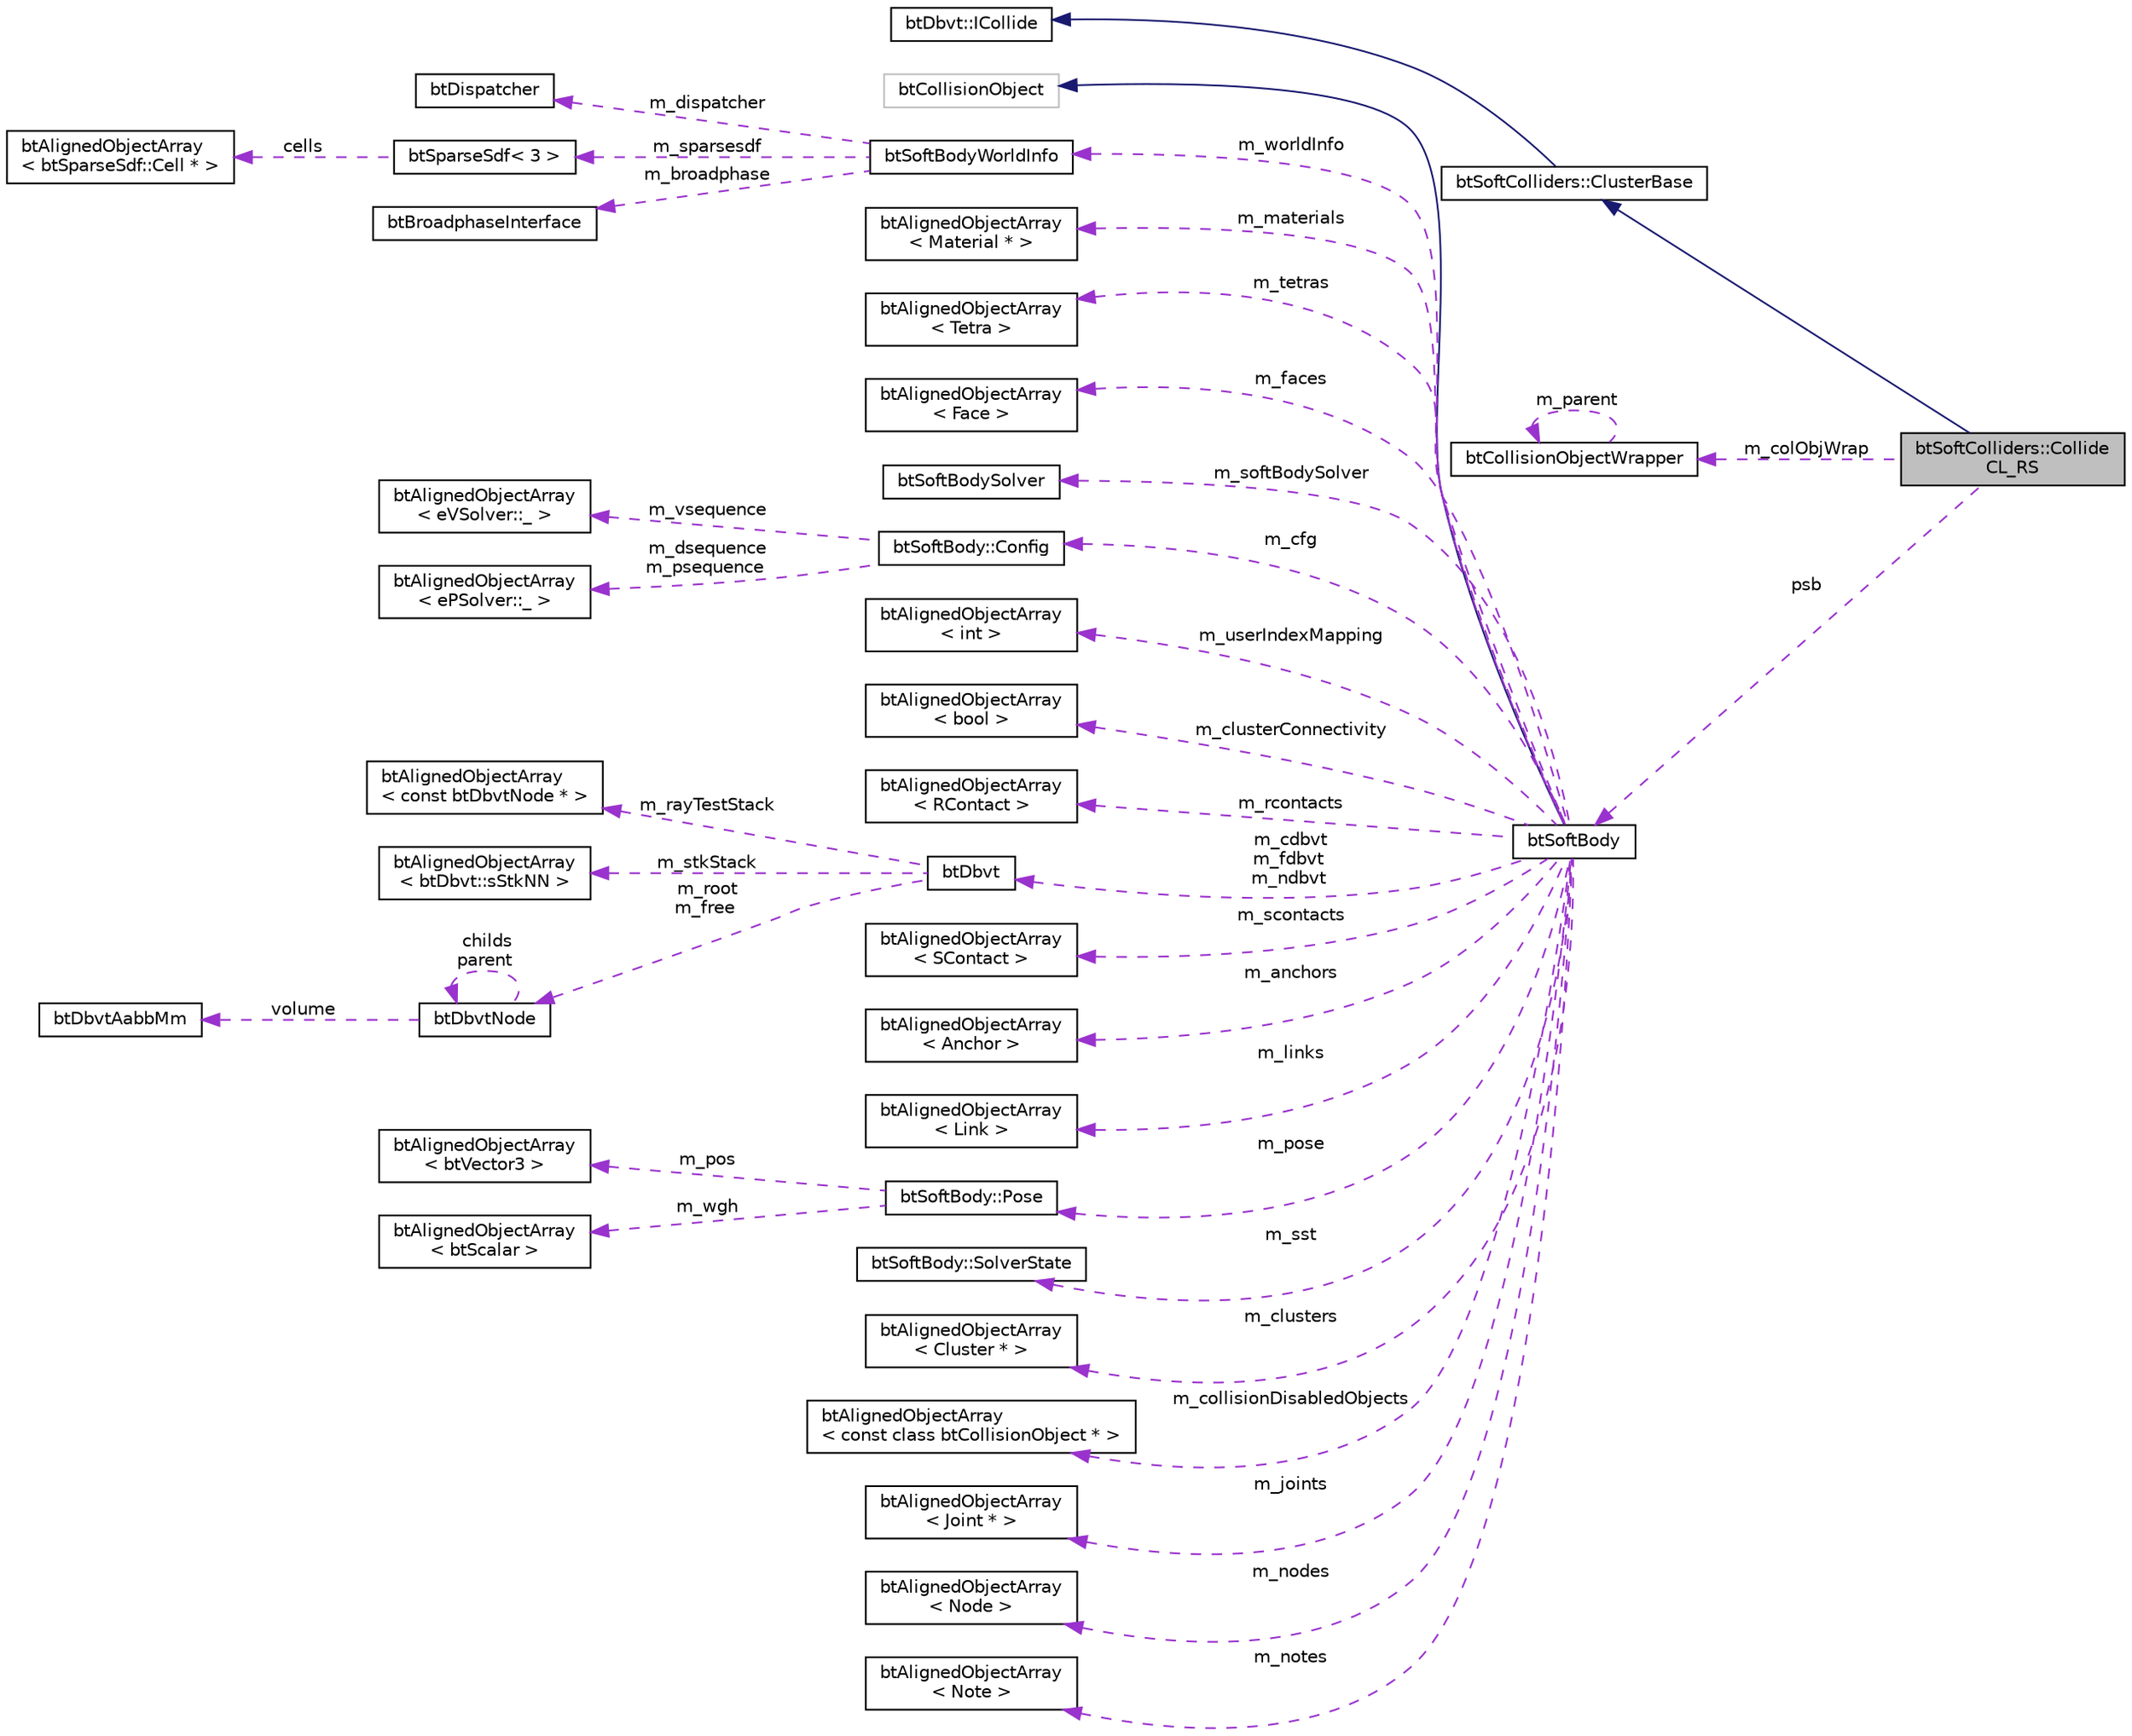 digraph "btSoftColliders::CollideCL_RS"
{
  edge [fontname="Helvetica",fontsize="10",labelfontname="Helvetica",labelfontsize="10"];
  node [fontname="Helvetica",fontsize="10",shape=record];
  rankdir="LR";
  Node1 [label="btSoftColliders::Collide\lCL_RS",height=0.2,width=0.4,color="black", fillcolor="grey75", style="filled", fontcolor="black"];
  Node2 -> Node1 [dir="back",color="midnightblue",fontsize="10",style="solid",fontname="Helvetica"];
  Node2 [label="btSoftColliders::ClusterBase",height=0.2,width=0.4,color="black", fillcolor="white", style="filled",URL="$structbt_soft_colliders_1_1_cluster_base.html"];
  Node3 -> Node2 [dir="back",color="midnightblue",fontsize="10",style="solid",fontname="Helvetica"];
  Node3 [label="btDbvt::ICollide",height=0.2,width=0.4,color="black", fillcolor="white", style="filled",URL="$structbt_dbvt_1_1_i_collide.html"];
  Node4 -> Node1 [dir="back",color="darkorchid3",fontsize="10",style="dashed",label=" m_colObjWrap" ,fontname="Helvetica"];
  Node4 [label="btCollisionObjectWrapper",height=0.2,width=0.4,color="black", fillcolor="white", style="filled",URL="$structbt_collision_object_wrapper.html"];
  Node4 -> Node4 [dir="back",color="darkorchid3",fontsize="10",style="dashed",label=" m_parent" ,fontname="Helvetica"];
  Node5 -> Node1 [dir="back",color="darkorchid3",fontsize="10",style="dashed",label=" psb" ,fontname="Helvetica"];
  Node5 [label="btSoftBody",height=0.2,width=0.4,color="black", fillcolor="white", style="filled",URL="$classbt_soft_body.html"];
  Node6 -> Node5 [dir="back",color="midnightblue",fontsize="10",style="solid",fontname="Helvetica"];
  Node6 [label="btCollisionObject",height=0.2,width=0.4,color="grey75", fillcolor="white", style="filled"];
  Node7 -> Node5 [dir="back",color="darkorchid3",fontsize="10",style="dashed",label=" m_worldInfo" ,fontname="Helvetica"];
  Node7 [label="btSoftBodyWorldInfo",height=0.2,width=0.4,color="black", fillcolor="white", style="filled",URL="$structbt_soft_body_world_info.html"];
  Node8 -> Node7 [dir="back",color="darkorchid3",fontsize="10",style="dashed",label=" m_dispatcher" ,fontname="Helvetica"];
  Node8 [label="btDispatcher",height=0.2,width=0.4,color="black", fillcolor="white", style="filled",URL="$classbt_dispatcher.html"];
  Node9 -> Node7 [dir="back",color="darkorchid3",fontsize="10",style="dashed",label=" m_sparsesdf" ,fontname="Helvetica"];
  Node9 [label="btSparseSdf\< 3 \>",height=0.2,width=0.4,color="black", fillcolor="white", style="filled",URL="$structbt_sparse_sdf.html"];
  Node10 -> Node9 [dir="back",color="darkorchid3",fontsize="10",style="dashed",label=" cells" ,fontname="Helvetica"];
  Node10 [label="btAlignedObjectArray\l\< btSparseSdf::Cell * \>",height=0.2,width=0.4,color="black", fillcolor="white", style="filled",URL="$classbt_aligned_object_array.html"];
  Node11 -> Node7 [dir="back",color="darkorchid3",fontsize="10",style="dashed",label=" m_broadphase" ,fontname="Helvetica"];
  Node11 [label="btBroadphaseInterface",height=0.2,width=0.4,color="black", fillcolor="white", style="filled",URL="$classbt_broadphase_interface.html"];
  Node12 -> Node5 [dir="back",color="darkorchid3",fontsize="10",style="dashed",label=" m_materials" ,fontname="Helvetica"];
  Node12 [label="btAlignedObjectArray\l\< Material * \>",height=0.2,width=0.4,color="black", fillcolor="white", style="filled",URL="$classbt_aligned_object_array.html"];
  Node13 -> Node5 [dir="back",color="darkorchid3",fontsize="10",style="dashed",label=" m_tetras" ,fontname="Helvetica"];
  Node13 [label="btAlignedObjectArray\l\< Tetra \>",height=0.2,width=0.4,color="black", fillcolor="white", style="filled",URL="$classbt_aligned_object_array.html"];
  Node14 -> Node5 [dir="back",color="darkorchid3",fontsize="10",style="dashed",label=" m_faces" ,fontname="Helvetica"];
  Node14 [label="btAlignedObjectArray\l\< Face \>",height=0.2,width=0.4,color="black", fillcolor="white", style="filled",URL="$classbt_aligned_object_array.html"];
  Node15 -> Node5 [dir="back",color="darkorchid3",fontsize="10",style="dashed",label=" m_softBodySolver" ,fontname="Helvetica"];
  Node15 [label="btSoftBodySolver",height=0.2,width=0.4,color="black", fillcolor="white", style="filled",URL="$classbt_soft_body_solver.html"];
  Node16 -> Node5 [dir="back",color="darkorchid3",fontsize="10",style="dashed",label=" m_cfg" ,fontname="Helvetica"];
  Node16 [label="btSoftBody::Config",height=0.2,width=0.4,color="black", fillcolor="white", style="filled",URL="$structbt_soft_body_1_1_config.html"];
  Node17 -> Node16 [dir="back",color="darkorchid3",fontsize="10",style="dashed",label=" m_vsequence" ,fontname="Helvetica"];
  Node17 [label="btAlignedObjectArray\l\< eVSolver::_ \>",height=0.2,width=0.4,color="black", fillcolor="white", style="filled",URL="$classbt_aligned_object_array.html"];
  Node18 -> Node16 [dir="back",color="darkorchid3",fontsize="10",style="dashed",label=" m_dsequence\nm_psequence" ,fontname="Helvetica"];
  Node18 [label="btAlignedObjectArray\l\< ePSolver::_ \>",height=0.2,width=0.4,color="black", fillcolor="white", style="filled",URL="$classbt_aligned_object_array.html"];
  Node19 -> Node5 [dir="back",color="darkorchid3",fontsize="10",style="dashed",label=" m_userIndexMapping" ,fontname="Helvetica"];
  Node19 [label="btAlignedObjectArray\l\< int \>",height=0.2,width=0.4,color="black", fillcolor="white", style="filled",URL="$classbt_aligned_object_array.html"];
  Node20 -> Node5 [dir="back",color="darkorchid3",fontsize="10",style="dashed",label=" m_clusterConnectivity" ,fontname="Helvetica"];
  Node20 [label="btAlignedObjectArray\l\< bool \>",height=0.2,width=0.4,color="black", fillcolor="white", style="filled",URL="$classbt_aligned_object_array.html"];
  Node21 -> Node5 [dir="back",color="darkorchid3",fontsize="10",style="dashed",label=" m_rcontacts" ,fontname="Helvetica"];
  Node21 [label="btAlignedObjectArray\l\< RContact \>",height=0.2,width=0.4,color="black", fillcolor="white", style="filled",URL="$classbt_aligned_object_array.html"];
  Node22 -> Node5 [dir="back",color="darkorchid3",fontsize="10",style="dashed",label=" m_cdbvt\nm_fdbvt\nm_ndbvt" ,fontname="Helvetica"];
  Node22 [label="btDbvt",height=0.2,width=0.4,color="black", fillcolor="white", style="filled",URL="$structbt_dbvt.html"];
  Node23 -> Node22 [dir="back",color="darkorchid3",fontsize="10",style="dashed",label=" m_rayTestStack" ,fontname="Helvetica"];
  Node23 [label="btAlignedObjectArray\l\< const btDbvtNode * \>",height=0.2,width=0.4,color="black", fillcolor="white", style="filled",URL="$classbt_aligned_object_array.html"];
  Node24 -> Node22 [dir="back",color="darkorchid3",fontsize="10",style="dashed",label=" m_stkStack" ,fontname="Helvetica"];
  Node24 [label="btAlignedObjectArray\l\< btDbvt::sStkNN \>",height=0.2,width=0.4,color="black", fillcolor="white", style="filled",URL="$classbt_aligned_object_array.html"];
  Node25 -> Node22 [dir="back",color="darkorchid3",fontsize="10",style="dashed",label=" m_root\nm_free" ,fontname="Helvetica"];
  Node25 [label="btDbvtNode",height=0.2,width=0.4,color="black", fillcolor="white", style="filled",URL="$structbt_dbvt_node.html"];
  Node26 -> Node25 [dir="back",color="darkorchid3",fontsize="10",style="dashed",label=" volume" ,fontname="Helvetica"];
  Node26 [label="btDbvtAabbMm",height=0.2,width=0.4,color="black", fillcolor="white", style="filled",URL="$structbt_dbvt_aabb_mm.html"];
  Node25 -> Node25 [dir="back",color="darkorchid3",fontsize="10",style="dashed",label=" childs\nparent" ,fontname="Helvetica"];
  Node27 -> Node5 [dir="back",color="darkorchid3",fontsize="10",style="dashed",label=" m_scontacts" ,fontname="Helvetica"];
  Node27 [label="btAlignedObjectArray\l\< SContact \>",height=0.2,width=0.4,color="black", fillcolor="white", style="filled",URL="$classbt_aligned_object_array.html"];
  Node28 -> Node5 [dir="back",color="darkorchid3",fontsize="10",style="dashed",label=" m_anchors" ,fontname="Helvetica"];
  Node28 [label="btAlignedObjectArray\l\< Anchor \>",height=0.2,width=0.4,color="black", fillcolor="white", style="filled",URL="$classbt_aligned_object_array.html"];
  Node29 -> Node5 [dir="back",color="darkorchid3",fontsize="10",style="dashed",label=" m_links" ,fontname="Helvetica"];
  Node29 [label="btAlignedObjectArray\l\< Link \>",height=0.2,width=0.4,color="black", fillcolor="white", style="filled",URL="$classbt_aligned_object_array.html"];
  Node30 -> Node5 [dir="back",color="darkorchid3",fontsize="10",style="dashed",label=" m_pose" ,fontname="Helvetica"];
  Node30 [label="btSoftBody::Pose",height=0.2,width=0.4,color="black", fillcolor="white", style="filled",URL="$structbt_soft_body_1_1_pose.html"];
  Node31 -> Node30 [dir="back",color="darkorchid3",fontsize="10",style="dashed",label=" m_pos" ,fontname="Helvetica"];
  Node31 [label="btAlignedObjectArray\l\< btVector3 \>",height=0.2,width=0.4,color="black", fillcolor="white", style="filled",URL="$classbt_aligned_object_array.html"];
  Node32 -> Node30 [dir="back",color="darkorchid3",fontsize="10",style="dashed",label=" m_wgh" ,fontname="Helvetica"];
  Node32 [label="btAlignedObjectArray\l\< btScalar \>",height=0.2,width=0.4,color="black", fillcolor="white", style="filled",URL="$classbt_aligned_object_array.html"];
  Node33 -> Node5 [dir="back",color="darkorchid3",fontsize="10",style="dashed",label=" m_sst" ,fontname="Helvetica"];
  Node33 [label="btSoftBody::SolverState",height=0.2,width=0.4,color="black", fillcolor="white", style="filled",URL="$structbt_soft_body_1_1_solver_state.html"];
  Node34 -> Node5 [dir="back",color="darkorchid3",fontsize="10",style="dashed",label=" m_clusters" ,fontname="Helvetica"];
  Node34 [label="btAlignedObjectArray\l\< Cluster * \>",height=0.2,width=0.4,color="black", fillcolor="white", style="filled",URL="$classbt_aligned_object_array.html"];
  Node35 -> Node5 [dir="back",color="darkorchid3",fontsize="10",style="dashed",label=" m_collisionDisabledObjects" ,fontname="Helvetica"];
  Node35 [label="btAlignedObjectArray\l\< const class btCollisionObject * \>",height=0.2,width=0.4,color="black", fillcolor="white", style="filled",URL="$classbt_aligned_object_array.html"];
  Node36 -> Node5 [dir="back",color="darkorchid3",fontsize="10",style="dashed",label=" m_joints" ,fontname="Helvetica"];
  Node36 [label="btAlignedObjectArray\l\< Joint * \>",height=0.2,width=0.4,color="black", fillcolor="white", style="filled",URL="$classbt_aligned_object_array.html"];
  Node37 -> Node5 [dir="back",color="darkorchid3",fontsize="10",style="dashed",label=" m_nodes" ,fontname="Helvetica"];
  Node37 [label="btAlignedObjectArray\l\< Node \>",height=0.2,width=0.4,color="black", fillcolor="white", style="filled",URL="$classbt_aligned_object_array.html"];
  Node38 -> Node5 [dir="back",color="darkorchid3",fontsize="10",style="dashed",label=" m_notes" ,fontname="Helvetica"];
  Node38 [label="btAlignedObjectArray\l\< Note \>",height=0.2,width=0.4,color="black", fillcolor="white", style="filled",URL="$classbt_aligned_object_array.html"];
}
